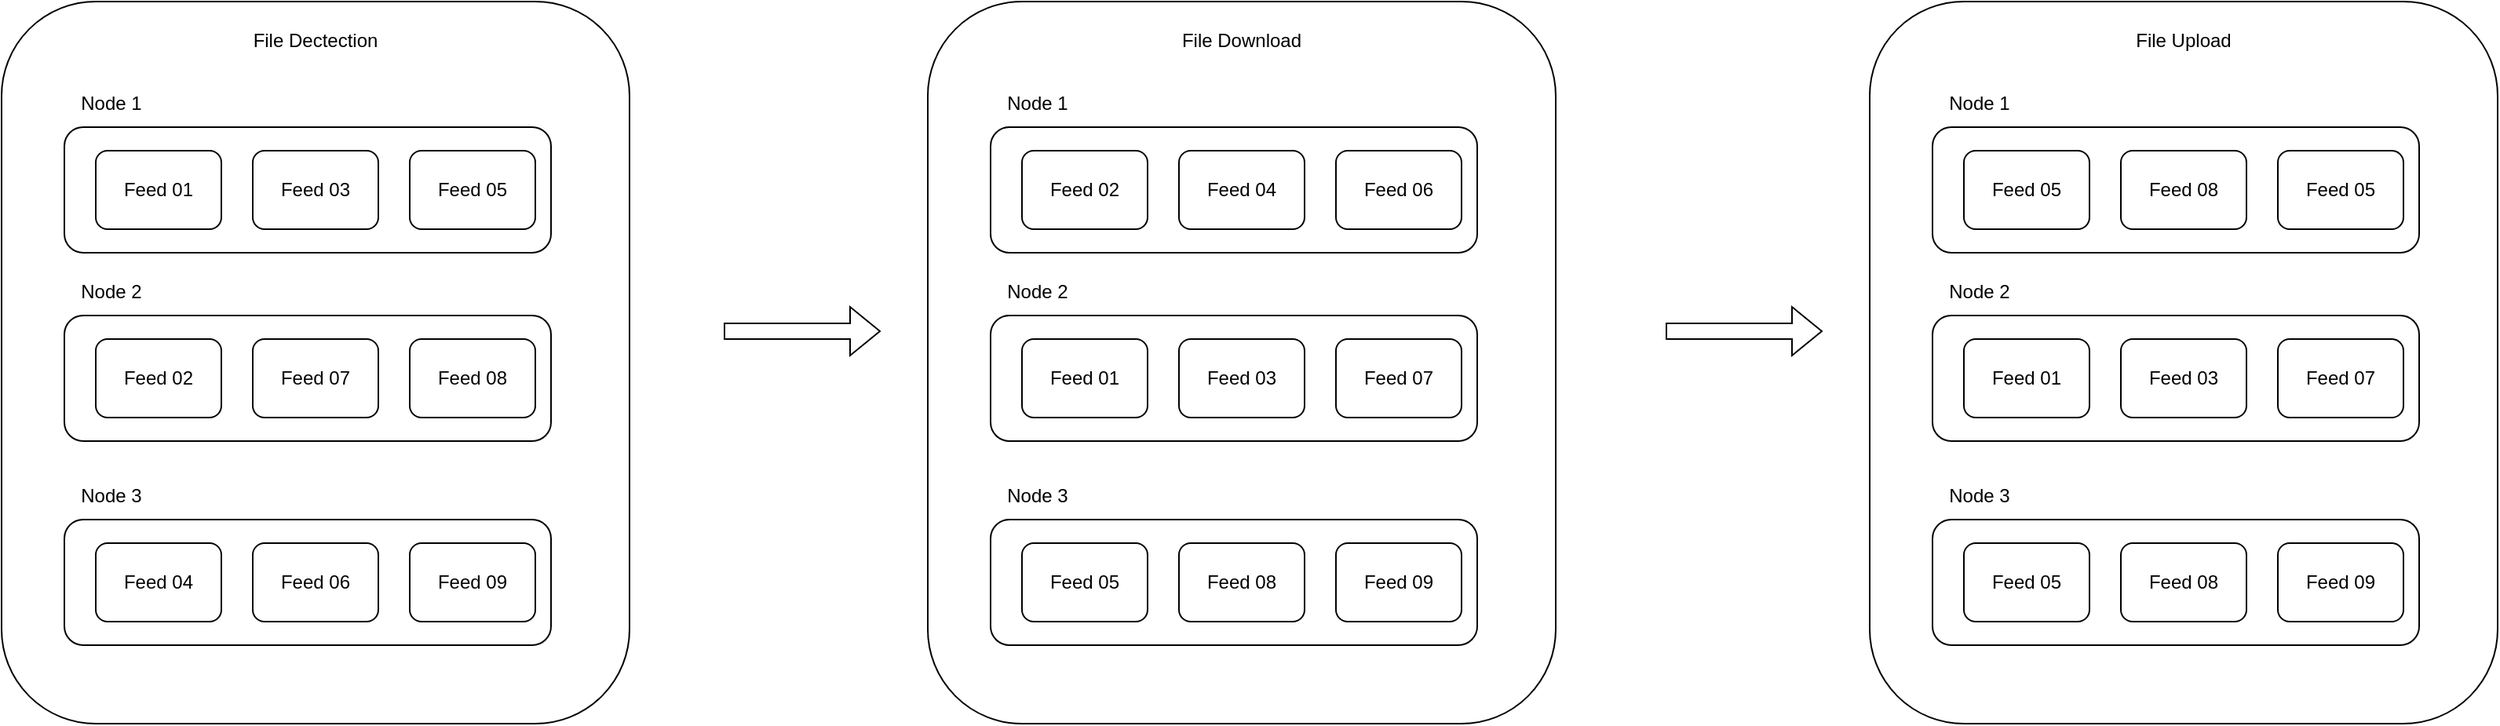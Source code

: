 <mxfile version="22.1.4" type="github">
  <diagram name="Page-1" id="fdHkIKtGjXYSEzS2XqVD">
    <mxGraphModel dx="1688" dy="613" grid="1" gridSize="10" guides="1" tooltips="1" connect="1" arrows="1" fold="1" page="1" pageScale="1" pageWidth="850" pageHeight="1100" math="0" shadow="0">
      <root>
        <mxCell id="0" />
        <mxCell id="1" parent="0" />
        <mxCell id="s09VsKY-C5sdKV1U9pFJ-1" value="" style="rounded=1;whiteSpace=wrap;html=1;" vertex="1" parent="1">
          <mxGeometry x="60" y="290" width="400" height="460" as="geometry" />
        </mxCell>
        <mxCell id="s09VsKY-C5sdKV1U9pFJ-2" value="" style="rounded=1;whiteSpace=wrap;html=1;" vertex="1" parent="1">
          <mxGeometry x="100" y="370" width="310" height="80" as="geometry" />
        </mxCell>
        <mxCell id="s09VsKY-C5sdKV1U9pFJ-3" value="Node 1" style="text;html=1;strokeColor=none;fillColor=none;align=center;verticalAlign=middle;whiteSpace=wrap;rounded=0;" vertex="1" parent="1">
          <mxGeometry x="100" y="340" width="60" height="30" as="geometry" />
        </mxCell>
        <mxCell id="s09VsKY-C5sdKV1U9pFJ-4" value="Feed 01" style="rounded=1;whiteSpace=wrap;html=1;" vertex="1" parent="1">
          <mxGeometry x="120" y="385" width="80" height="50" as="geometry" />
        </mxCell>
        <mxCell id="s09VsKY-C5sdKV1U9pFJ-5" value="Feed 03" style="rounded=1;whiteSpace=wrap;html=1;" vertex="1" parent="1">
          <mxGeometry x="220" y="385" width="80" height="50" as="geometry" />
        </mxCell>
        <mxCell id="s09VsKY-C5sdKV1U9pFJ-6" value="Feed 05" style="rounded=1;whiteSpace=wrap;html=1;" vertex="1" parent="1">
          <mxGeometry x="320" y="385" width="80" height="50" as="geometry" />
        </mxCell>
        <mxCell id="s09VsKY-C5sdKV1U9pFJ-7" value="" style="rounded=1;whiteSpace=wrap;html=1;" vertex="1" parent="1">
          <mxGeometry x="100" y="490" width="310" height="80" as="geometry" />
        </mxCell>
        <mxCell id="s09VsKY-C5sdKV1U9pFJ-8" value="Node 2" style="text;html=1;strokeColor=none;fillColor=none;align=center;verticalAlign=middle;whiteSpace=wrap;rounded=0;" vertex="1" parent="1">
          <mxGeometry x="100" y="460" width="60" height="30" as="geometry" />
        </mxCell>
        <mxCell id="s09VsKY-C5sdKV1U9pFJ-9" value="Feed 02" style="rounded=1;whiteSpace=wrap;html=1;" vertex="1" parent="1">
          <mxGeometry x="120" y="505" width="80" height="50" as="geometry" />
        </mxCell>
        <mxCell id="s09VsKY-C5sdKV1U9pFJ-10" value="Feed 07" style="rounded=1;whiteSpace=wrap;html=1;" vertex="1" parent="1">
          <mxGeometry x="220" y="505" width="80" height="50" as="geometry" />
        </mxCell>
        <mxCell id="s09VsKY-C5sdKV1U9pFJ-11" value="Feed 08" style="rounded=1;whiteSpace=wrap;html=1;" vertex="1" parent="1">
          <mxGeometry x="320" y="505" width="80" height="50" as="geometry" />
        </mxCell>
        <mxCell id="s09VsKY-C5sdKV1U9pFJ-12" value="" style="rounded=1;whiteSpace=wrap;html=1;" vertex="1" parent="1">
          <mxGeometry x="100" y="620" width="310" height="80" as="geometry" />
        </mxCell>
        <mxCell id="s09VsKY-C5sdKV1U9pFJ-13" value="Node 3" style="text;html=1;strokeColor=none;fillColor=none;align=center;verticalAlign=middle;whiteSpace=wrap;rounded=0;" vertex="1" parent="1">
          <mxGeometry x="100" y="590" width="60" height="30" as="geometry" />
        </mxCell>
        <mxCell id="s09VsKY-C5sdKV1U9pFJ-14" value="Feed 04" style="rounded=1;whiteSpace=wrap;html=1;" vertex="1" parent="1">
          <mxGeometry x="120" y="635" width="80" height="50" as="geometry" />
        </mxCell>
        <mxCell id="s09VsKY-C5sdKV1U9pFJ-15" value="Feed 06" style="rounded=1;whiteSpace=wrap;html=1;" vertex="1" parent="1">
          <mxGeometry x="220" y="635" width="80" height="50" as="geometry" />
        </mxCell>
        <mxCell id="s09VsKY-C5sdKV1U9pFJ-16" value="Feed 09" style="rounded=1;whiteSpace=wrap;html=1;" vertex="1" parent="1">
          <mxGeometry x="320" y="635" width="80" height="50" as="geometry" />
        </mxCell>
        <mxCell id="s09VsKY-C5sdKV1U9pFJ-19" value="File Dectection" style="text;html=1;strokeColor=none;fillColor=none;align=center;verticalAlign=middle;whiteSpace=wrap;rounded=0;" vertex="1" parent="1">
          <mxGeometry x="205" y="300" width="110" height="30" as="geometry" />
        </mxCell>
        <mxCell id="s09VsKY-C5sdKV1U9pFJ-20" value="" style="rounded=1;whiteSpace=wrap;html=1;" vertex="1" parent="1">
          <mxGeometry x="650" y="290" width="400" height="460" as="geometry" />
        </mxCell>
        <mxCell id="s09VsKY-C5sdKV1U9pFJ-21" value="" style="rounded=1;whiteSpace=wrap;html=1;" vertex="1" parent="1">
          <mxGeometry x="690" y="370" width="310" height="80" as="geometry" />
        </mxCell>
        <mxCell id="s09VsKY-C5sdKV1U9pFJ-22" value="Node 1" style="text;html=1;strokeColor=none;fillColor=none;align=center;verticalAlign=middle;whiteSpace=wrap;rounded=0;" vertex="1" parent="1">
          <mxGeometry x="690" y="340" width="60" height="30" as="geometry" />
        </mxCell>
        <mxCell id="s09VsKY-C5sdKV1U9pFJ-23" value="Feed 02" style="rounded=1;whiteSpace=wrap;html=1;" vertex="1" parent="1">
          <mxGeometry x="710" y="385" width="80" height="50" as="geometry" />
        </mxCell>
        <mxCell id="s09VsKY-C5sdKV1U9pFJ-24" value="Feed 04" style="rounded=1;whiteSpace=wrap;html=1;" vertex="1" parent="1">
          <mxGeometry x="810" y="385" width="80" height="50" as="geometry" />
        </mxCell>
        <mxCell id="s09VsKY-C5sdKV1U9pFJ-25" value="Feed 06" style="rounded=1;whiteSpace=wrap;html=1;" vertex="1" parent="1">
          <mxGeometry x="910" y="385" width="80" height="50" as="geometry" />
        </mxCell>
        <mxCell id="s09VsKY-C5sdKV1U9pFJ-26" value="" style="rounded=1;whiteSpace=wrap;html=1;" vertex="1" parent="1">
          <mxGeometry x="690" y="490" width="310" height="80" as="geometry" />
        </mxCell>
        <mxCell id="s09VsKY-C5sdKV1U9pFJ-27" value="Node 2" style="text;html=1;strokeColor=none;fillColor=none;align=center;verticalAlign=middle;whiteSpace=wrap;rounded=0;" vertex="1" parent="1">
          <mxGeometry x="690" y="460" width="60" height="30" as="geometry" />
        </mxCell>
        <mxCell id="s09VsKY-C5sdKV1U9pFJ-28" value="Feed 01" style="rounded=1;whiteSpace=wrap;html=1;" vertex="1" parent="1">
          <mxGeometry x="710" y="505" width="80" height="50" as="geometry" />
        </mxCell>
        <mxCell id="s09VsKY-C5sdKV1U9pFJ-29" value="Feed 03" style="rounded=1;whiteSpace=wrap;html=1;" vertex="1" parent="1">
          <mxGeometry x="810" y="505" width="80" height="50" as="geometry" />
        </mxCell>
        <mxCell id="s09VsKY-C5sdKV1U9pFJ-30" value="Feed 07" style="rounded=1;whiteSpace=wrap;html=1;" vertex="1" parent="1">
          <mxGeometry x="910" y="505" width="80" height="50" as="geometry" />
        </mxCell>
        <mxCell id="s09VsKY-C5sdKV1U9pFJ-31" value="" style="rounded=1;whiteSpace=wrap;html=1;" vertex="1" parent="1">
          <mxGeometry x="690" y="620" width="310" height="80" as="geometry" />
        </mxCell>
        <mxCell id="s09VsKY-C5sdKV1U9pFJ-32" value="Node 3" style="text;html=1;strokeColor=none;fillColor=none;align=center;verticalAlign=middle;whiteSpace=wrap;rounded=0;" vertex="1" parent="1">
          <mxGeometry x="690" y="590" width="60" height="30" as="geometry" />
        </mxCell>
        <mxCell id="s09VsKY-C5sdKV1U9pFJ-33" value="Feed 05" style="rounded=1;whiteSpace=wrap;html=1;" vertex="1" parent="1">
          <mxGeometry x="710" y="635" width="80" height="50" as="geometry" />
        </mxCell>
        <mxCell id="s09VsKY-C5sdKV1U9pFJ-34" value="Feed 08" style="rounded=1;whiteSpace=wrap;html=1;" vertex="1" parent="1">
          <mxGeometry x="810" y="635" width="80" height="50" as="geometry" />
        </mxCell>
        <mxCell id="s09VsKY-C5sdKV1U9pFJ-35" value="Feed 09" style="rounded=1;whiteSpace=wrap;html=1;" vertex="1" parent="1">
          <mxGeometry x="910" y="635" width="80" height="50" as="geometry" />
        </mxCell>
        <mxCell id="s09VsKY-C5sdKV1U9pFJ-36" value="File Download" style="text;html=1;strokeColor=none;fillColor=none;align=center;verticalAlign=middle;whiteSpace=wrap;rounded=0;" vertex="1" parent="1">
          <mxGeometry x="795" y="300" width="110" height="30" as="geometry" />
        </mxCell>
        <mxCell id="s09VsKY-C5sdKV1U9pFJ-37" value="" style="shape=flexArrow;endArrow=classic;html=1;rounded=0;" edge="1" parent="1">
          <mxGeometry width="50" height="50" relative="1" as="geometry">
            <mxPoint x="520" y="500" as="sourcePoint" />
            <mxPoint x="620" y="500" as="targetPoint" />
          </mxGeometry>
        </mxCell>
        <mxCell id="s09VsKY-C5sdKV1U9pFJ-38" value="" style="rounded=1;whiteSpace=wrap;html=1;" vertex="1" parent="1">
          <mxGeometry x="1250" y="290" width="400" height="460" as="geometry" />
        </mxCell>
        <mxCell id="s09VsKY-C5sdKV1U9pFJ-39" value="" style="rounded=1;whiteSpace=wrap;html=1;" vertex="1" parent="1">
          <mxGeometry x="1290" y="370" width="310" height="80" as="geometry" />
        </mxCell>
        <mxCell id="s09VsKY-C5sdKV1U9pFJ-40" value="Node 1" style="text;html=1;strokeColor=none;fillColor=none;align=center;verticalAlign=middle;whiteSpace=wrap;rounded=0;" vertex="1" parent="1">
          <mxGeometry x="1290" y="340" width="60" height="30" as="geometry" />
        </mxCell>
        <mxCell id="s09VsKY-C5sdKV1U9pFJ-41" value="Feed 05" style="rounded=1;whiteSpace=wrap;html=1;" vertex="1" parent="1">
          <mxGeometry x="1310" y="385" width="80" height="50" as="geometry" />
        </mxCell>
        <mxCell id="s09VsKY-C5sdKV1U9pFJ-42" value="Feed 08" style="rounded=1;whiteSpace=wrap;html=1;" vertex="1" parent="1">
          <mxGeometry x="1410" y="385" width="80" height="50" as="geometry" />
        </mxCell>
        <mxCell id="s09VsKY-C5sdKV1U9pFJ-43" value="Feed 05" style="rounded=1;whiteSpace=wrap;html=1;" vertex="1" parent="1">
          <mxGeometry x="1510" y="385" width="80" height="50" as="geometry" />
        </mxCell>
        <mxCell id="s09VsKY-C5sdKV1U9pFJ-44" value="" style="rounded=1;whiteSpace=wrap;html=1;" vertex="1" parent="1">
          <mxGeometry x="1290" y="490" width="310" height="80" as="geometry" />
        </mxCell>
        <mxCell id="s09VsKY-C5sdKV1U9pFJ-45" value="Node 2" style="text;html=1;strokeColor=none;fillColor=none;align=center;verticalAlign=middle;whiteSpace=wrap;rounded=0;" vertex="1" parent="1">
          <mxGeometry x="1290" y="460" width="60" height="30" as="geometry" />
        </mxCell>
        <mxCell id="s09VsKY-C5sdKV1U9pFJ-46" value="Feed 01" style="rounded=1;whiteSpace=wrap;html=1;" vertex="1" parent="1">
          <mxGeometry x="1310" y="505" width="80" height="50" as="geometry" />
        </mxCell>
        <mxCell id="s09VsKY-C5sdKV1U9pFJ-47" value="Feed 03" style="rounded=1;whiteSpace=wrap;html=1;" vertex="1" parent="1">
          <mxGeometry x="1410" y="505" width="80" height="50" as="geometry" />
        </mxCell>
        <mxCell id="s09VsKY-C5sdKV1U9pFJ-48" value="Feed 07" style="rounded=1;whiteSpace=wrap;html=1;" vertex="1" parent="1">
          <mxGeometry x="1510" y="505" width="80" height="50" as="geometry" />
        </mxCell>
        <mxCell id="s09VsKY-C5sdKV1U9pFJ-49" value="" style="rounded=1;whiteSpace=wrap;html=1;" vertex="1" parent="1">
          <mxGeometry x="1290" y="620" width="310" height="80" as="geometry" />
        </mxCell>
        <mxCell id="s09VsKY-C5sdKV1U9pFJ-50" value="Node 3" style="text;html=1;strokeColor=none;fillColor=none;align=center;verticalAlign=middle;whiteSpace=wrap;rounded=0;" vertex="1" parent="1">
          <mxGeometry x="1290" y="590" width="60" height="30" as="geometry" />
        </mxCell>
        <mxCell id="s09VsKY-C5sdKV1U9pFJ-51" value="Feed 05" style="rounded=1;whiteSpace=wrap;html=1;" vertex="1" parent="1">
          <mxGeometry x="1310" y="635" width="80" height="50" as="geometry" />
        </mxCell>
        <mxCell id="s09VsKY-C5sdKV1U9pFJ-52" value="Feed 08" style="rounded=1;whiteSpace=wrap;html=1;" vertex="1" parent="1">
          <mxGeometry x="1410" y="635" width="80" height="50" as="geometry" />
        </mxCell>
        <mxCell id="s09VsKY-C5sdKV1U9pFJ-53" value="Feed 09" style="rounded=1;whiteSpace=wrap;html=1;" vertex="1" parent="1">
          <mxGeometry x="1510" y="635" width="80" height="50" as="geometry" />
        </mxCell>
        <mxCell id="s09VsKY-C5sdKV1U9pFJ-54" value="File Upload" style="text;html=1;strokeColor=none;fillColor=none;align=center;verticalAlign=middle;whiteSpace=wrap;rounded=0;" vertex="1" parent="1">
          <mxGeometry x="1395" y="300" width="110" height="30" as="geometry" />
        </mxCell>
        <mxCell id="s09VsKY-C5sdKV1U9pFJ-55" value="" style="shape=flexArrow;endArrow=classic;html=1;rounded=0;" edge="1" parent="1">
          <mxGeometry width="50" height="50" relative="1" as="geometry">
            <mxPoint x="1120" y="500" as="sourcePoint" />
            <mxPoint x="1220" y="500" as="targetPoint" />
          </mxGeometry>
        </mxCell>
      </root>
    </mxGraphModel>
  </diagram>
</mxfile>
